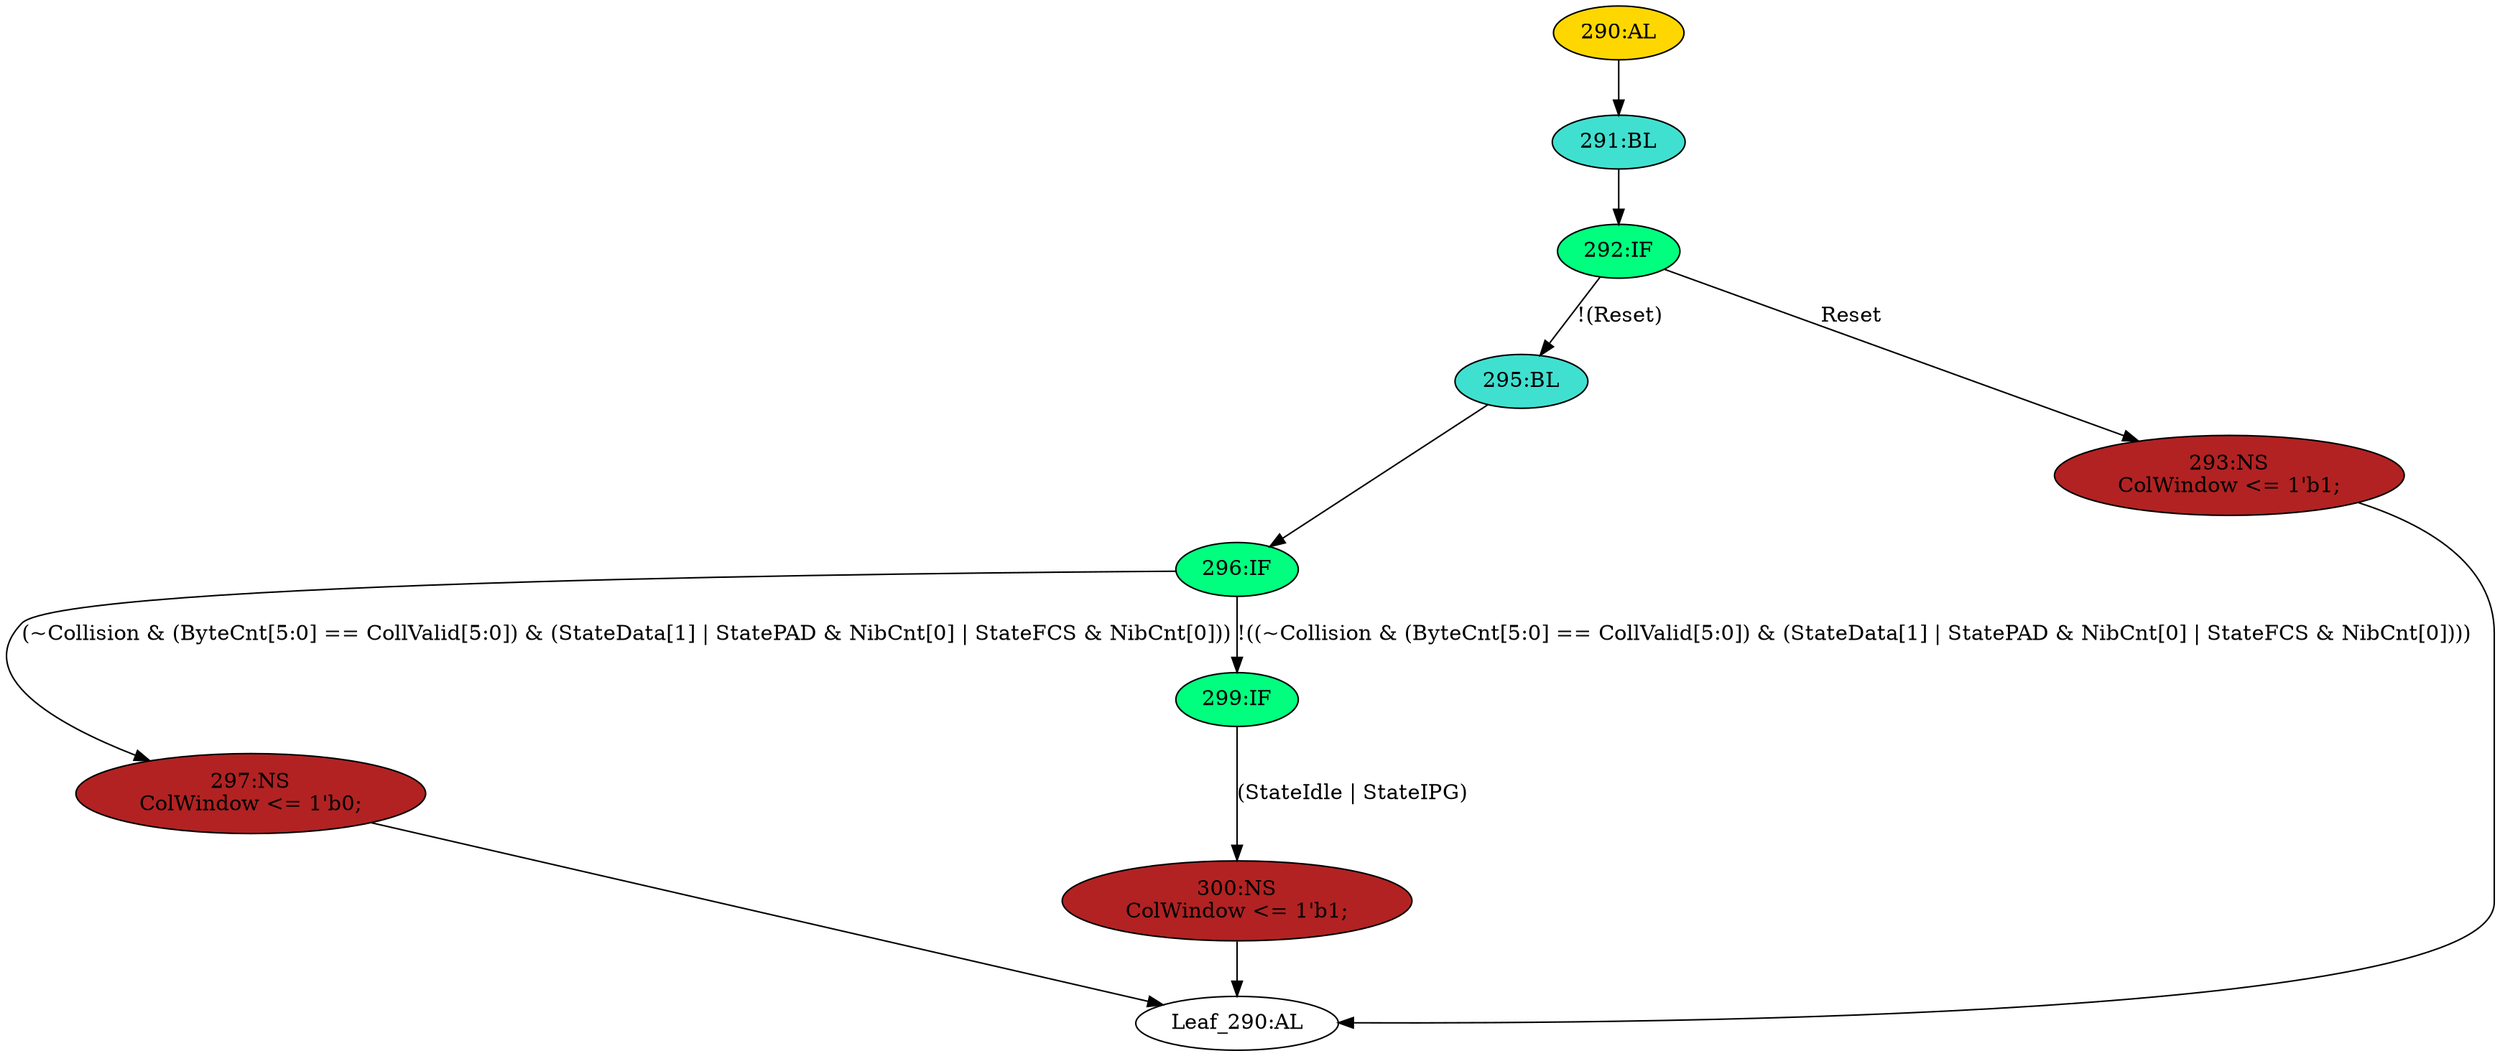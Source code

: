 strict digraph "" {
	node [label="\N"];
	"297:NS"	 [ast="<pyverilog.vparser.ast.NonblockingSubstitution object at 0x7ff826da2110>",
		fillcolor=firebrick,
		label="297:NS
ColWindow <= 1'b0;",
		statements="[<pyverilog.vparser.ast.NonblockingSubstitution object at 0x7ff826da2110>]",
		style=filled,
		typ=NonblockingSubstitution];
	"Leaf_290:AL"	 [def_var="['ColWindow']",
		label="Leaf_290:AL"];
	"297:NS" -> "Leaf_290:AL"	 [cond="[]",
		lineno=None];
	"295:BL"	 [ast="<pyverilog.vparser.ast.Block object at 0x7ff8277fdd10>",
		fillcolor=turquoise,
		label="295:BL",
		statements="[]",
		style=filled,
		typ=Block];
	"296:IF"	 [ast="<pyverilog.vparser.ast.IfStatement object at 0x7ff8277fdb10>",
		fillcolor=springgreen,
		label="296:IF",
		statements="[]",
		style=filled,
		typ=IfStatement];
	"295:BL" -> "296:IF"	 [cond="[]",
		lineno=None];
	"300:NS"	 [ast="<pyverilog.vparser.ast.NonblockingSubstitution object at 0x7ff826da2390>",
		fillcolor=firebrick,
		label="300:NS
ColWindow <= 1'b1;",
		statements="[<pyverilog.vparser.ast.NonblockingSubstitution object at 0x7ff826da2390>]",
		style=filled,
		typ=NonblockingSubstitution];
	"300:NS" -> "Leaf_290:AL"	 [cond="[]",
		lineno=None];
	"290:AL"	 [ast="<pyverilog.vparser.ast.Always object at 0x7ff8277fde90>",
		clk_sens=False,
		fillcolor=gold,
		label="290:AL",
		sens="['MTxClk', 'Reset']",
		statements="[]",
		style=filled,
		typ=Always,
		use_var="['Reset', 'CollValid', 'StateIdle', 'NibCnt', 'Collision', 'StateIPG', 'StatePAD', 'ByteCnt', 'StateData', 'StateFCS']"];
	"291:BL"	 [ast="<pyverilog.vparser.ast.Block object at 0x7ff8277fd210>",
		fillcolor=turquoise,
		label="291:BL",
		statements="[]",
		style=filled,
		typ=Block];
	"290:AL" -> "291:BL"	 [cond="[]",
		lineno=None];
	"299:IF"	 [ast="<pyverilog.vparser.ast.IfStatement object at 0x7ff826da22d0>",
		fillcolor=springgreen,
		label="299:IF",
		statements="[]",
		style=filled,
		typ=IfStatement];
	"299:IF" -> "300:NS"	 [cond="['StateIdle', 'StateIPG']",
		label="(StateIdle | StateIPG)",
		lineno=299];
	"292:IF"	 [ast="<pyverilog.vparser.ast.IfStatement object at 0x7ff8277fd2d0>",
		fillcolor=springgreen,
		label="292:IF",
		statements="[]",
		style=filled,
		typ=IfStatement];
	"291:BL" -> "292:IF"	 [cond="[]",
		lineno=None];
	"292:IF" -> "295:BL"	 [cond="['Reset']",
		label="!(Reset)",
		lineno=292];
	"293:NS"	 [ast="<pyverilog.vparser.ast.NonblockingSubstitution object at 0x7ff8277fd110>",
		fillcolor=firebrick,
		label="293:NS
ColWindow <= 1'b1;",
		statements="[<pyverilog.vparser.ast.NonblockingSubstitution object at 0x7ff8277fd110>]",
		style=filled,
		typ=NonblockingSubstitution];
	"292:IF" -> "293:NS"	 [cond="['Reset']",
		label=Reset,
		lineno=292];
	"296:IF" -> "297:NS"	 [cond="['Collision', 'ByteCnt', 'CollValid', 'StateData', 'StatePAD', 'NibCnt', 'StateFCS', 'NibCnt']",
		label="(~Collision & (ByteCnt[5:0] == CollValid[5:0]) & (StateData[1] | StatePAD & NibCnt[0] | StateFCS & NibCnt[0]))",
		lineno=296];
	"296:IF" -> "299:IF"	 [cond="['Collision', 'ByteCnt', 'CollValid', 'StateData', 'StatePAD', 'NibCnt', 'StateFCS', 'NibCnt']",
		label="!((~Collision & (ByteCnt[5:0] == CollValid[5:0]) & (StateData[1] | StatePAD & NibCnt[0] | StateFCS & NibCnt[0])))",
		lineno=296];
	"293:NS" -> "Leaf_290:AL"	 [cond="[]",
		lineno=None];
}
